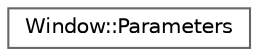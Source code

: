 digraph "Graphical Class Hierarchy"
{
 // LATEX_PDF_SIZE
  bgcolor="transparent";
  edge [fontname=Helvetica,fontsize=10,labelfontname=Helvetica,labelfontsize=10];
  node [fontname=Helvetica,fontsize=10,shape=box,height=0.2,width=0.4];
  rankdir="LR";
  Node0 [id="Node000000",label="Window::Parameters",height=0.2,width=0.4,color="grey40", fillcolor="white", style="filled",URL="$classWindow_1_1Parameters.html",tooltip=" "];
}
